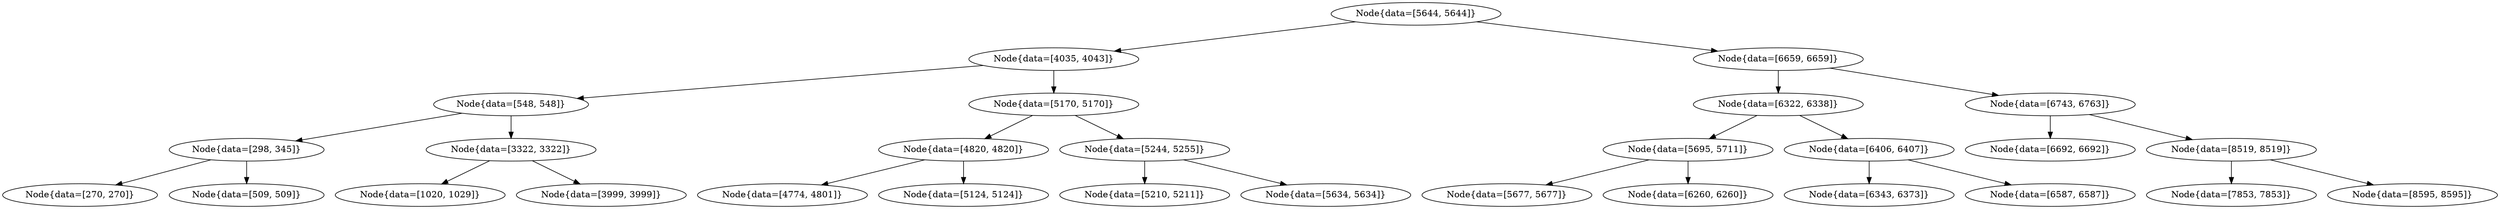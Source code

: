 digraph G{
2024934527 [label="Node{data=[5644, 5644]}"]
2024934527 -> 310737318
310737318 [label="Node{data=[4035, 4043]}"]
310737318 -> 349549228
349549228 [label="Node{data=[548, 548]}"]
349549228 -> 657264083
657264083 [label="Node{data=[298, 345]}"]
657264083 -> 1326722237
1326722237 [label="Node{data=[270, 270]}"]
657264083 -> 1986344112
1986344112 [label="Node{data=[509, 509]}"]
349549228 -> 1327282178
1327282178 [label="Node{data=[3322, 3322]}"]
1327282178 -> 1079207
1079207 [label="Node{data=[1020, 1029]}"]
1327282178 -> 1846530780
1846530780 [label="Node{data=[3999, 3999]}"]
310737318 -> 823180057
823180057 [label="Node{data=[5170, 5170]}"]
823180057 -> 468109713
468109713 [label="Node{data=[4820, 4820]}"]
468109713 -> 407382021
407382021 [label="Node{data=[4774, 4801]}"]
468109713 -> 138510562
138510562 [label="Node{data=[5124, 5124]}"]
823180057 -> 1010641536
1010641536 [label="Node{data=[5244, 5255]}"]
1010641536 -> 297453271
297453271 [label="Node{data=[5210, 5211]}"]
1010641536 -> 1223412965
1223412965 [label="Node{data=[5634, 5634]}"]
2024934527 -> 1277760394
1277760394 [label="Node{data=[6659, 6659]}"]
1277760394 -> 429214117
429214117 [label="Node{data=[6322, 6338]}"]
429214117 -> 1591654462
1591654462 [label="Node{data=[5695, 5711]}"]
1591654462 -> 1212468196
1212468196 [label="Node{data=[5677, 5677]}"]
1591654462 -> 1282745381
1282745381 [label="Node{data=[6260, 6260]}"]
429214117 -> 2132710511
2132710511 [label="Node{data=[6406, 6407]}"]
2132710511 -> 1412095226
1412095226 [label="Node{data=[6343, 6373]}"]
2132710511 -> 987706992
987706992 [label="Node{data=[6587, 6587]}"]
1277760394 -> 1601071362
1601071362 [label="Node{data=[6743, 6763]}"]
1601071362 -> 1423450988
1423450988 [label="Node{data=[6692, 6692]}"]
1601071362 -> 1452800001
1452800001 [label="Node{data=[8519, 8519]}"]
1452800001 -> 356001813
356001813 [label="Node{data=[7853, 7853]}"]
1452800001 -> 967992777
967992777 [label="Node{data=[8595, 8595]}"]
}